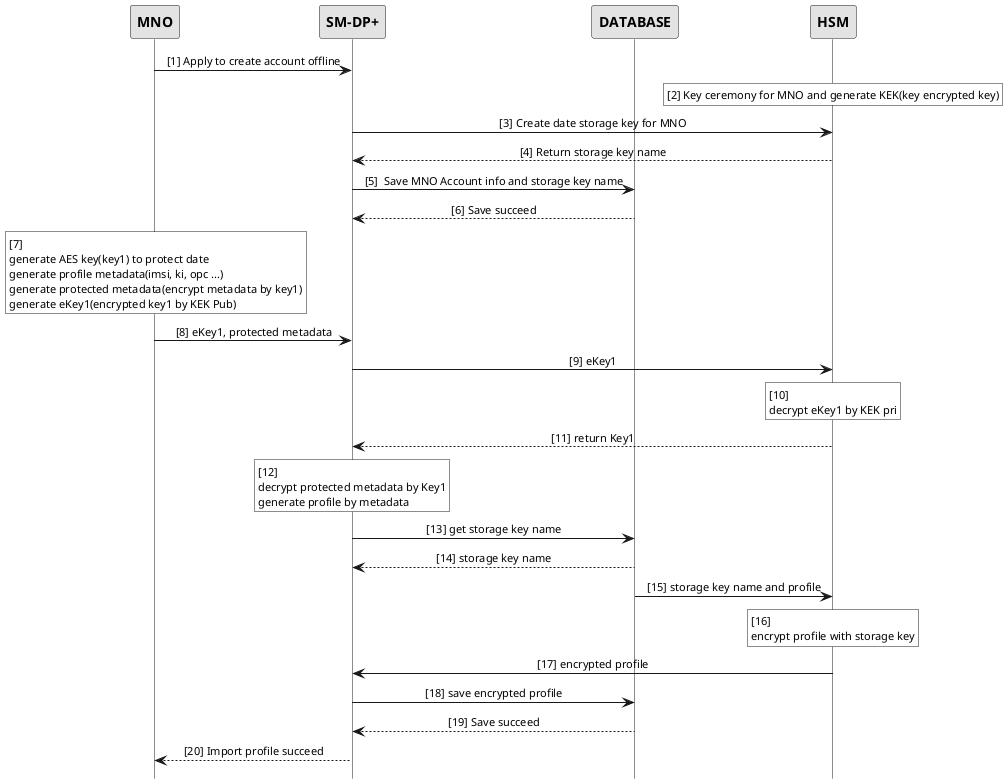 @startuml
hide footbox
skinparam sequenceMessageAlign center
skinparam sequenceArrowFontSize 11
skinparam noteFontSize 11
skinparam monochrome true
skinparam lifelinestrategy solid

participant "<b>MNO" as MNO
participant "<b>SM-DP+" as DP
participant "<b>DATABASE" as DB
participant "<b>HSM" as HSM


MNO -> DP : [1] Apply to create account offline

rnote over HSM #FFFFFF
[2] Key ceremony for MNO and generate KEK(key encrypted key)
endrnote

DP -> HSM : [3] Create date storage key for MNO
HSM --> DP : [4] Return storage key name
DP -> DB : [5]  Save MNO Account info and storage key name
DB --> DP : [6] Save succeed

rnote over MNO #FFFFFF
[7]
generate AES key(key1) to protect date
generate profile metadata(imsi, ki, opc ...)
generate protected metadata(encrypt metadata by key1)
generate eKey1(encrypted key1 by KEK Pub)
endrnote

MNO -> DP : [8] eKey1, protected metadata
DP -> HSM : [9] eKey1

rnote over HSM #FFFFFF
[10]
decrypt eKey1 by KEK pri
endrnote

HSM --> DP : [11] return Key1

rnote over DP #FFFFFF
[12]
decrypt protected metadata by Key1
generate profile by metadata
endrnote

DP -> DB : [13] get storage key name
DB --> DP : [14] storage key name

DB -> HSM : [15] storage key name and profile
rnote over HSM #FFFFFF
[16]
encrypt profile with storage key
endrnote

HSM -> DP : [17] encrypted profile
DP -> DB : [18] save encrypted profile
DB --> DP : [19] Save succeed
DP --> MNO : [20] Import profile succeed


@enduml